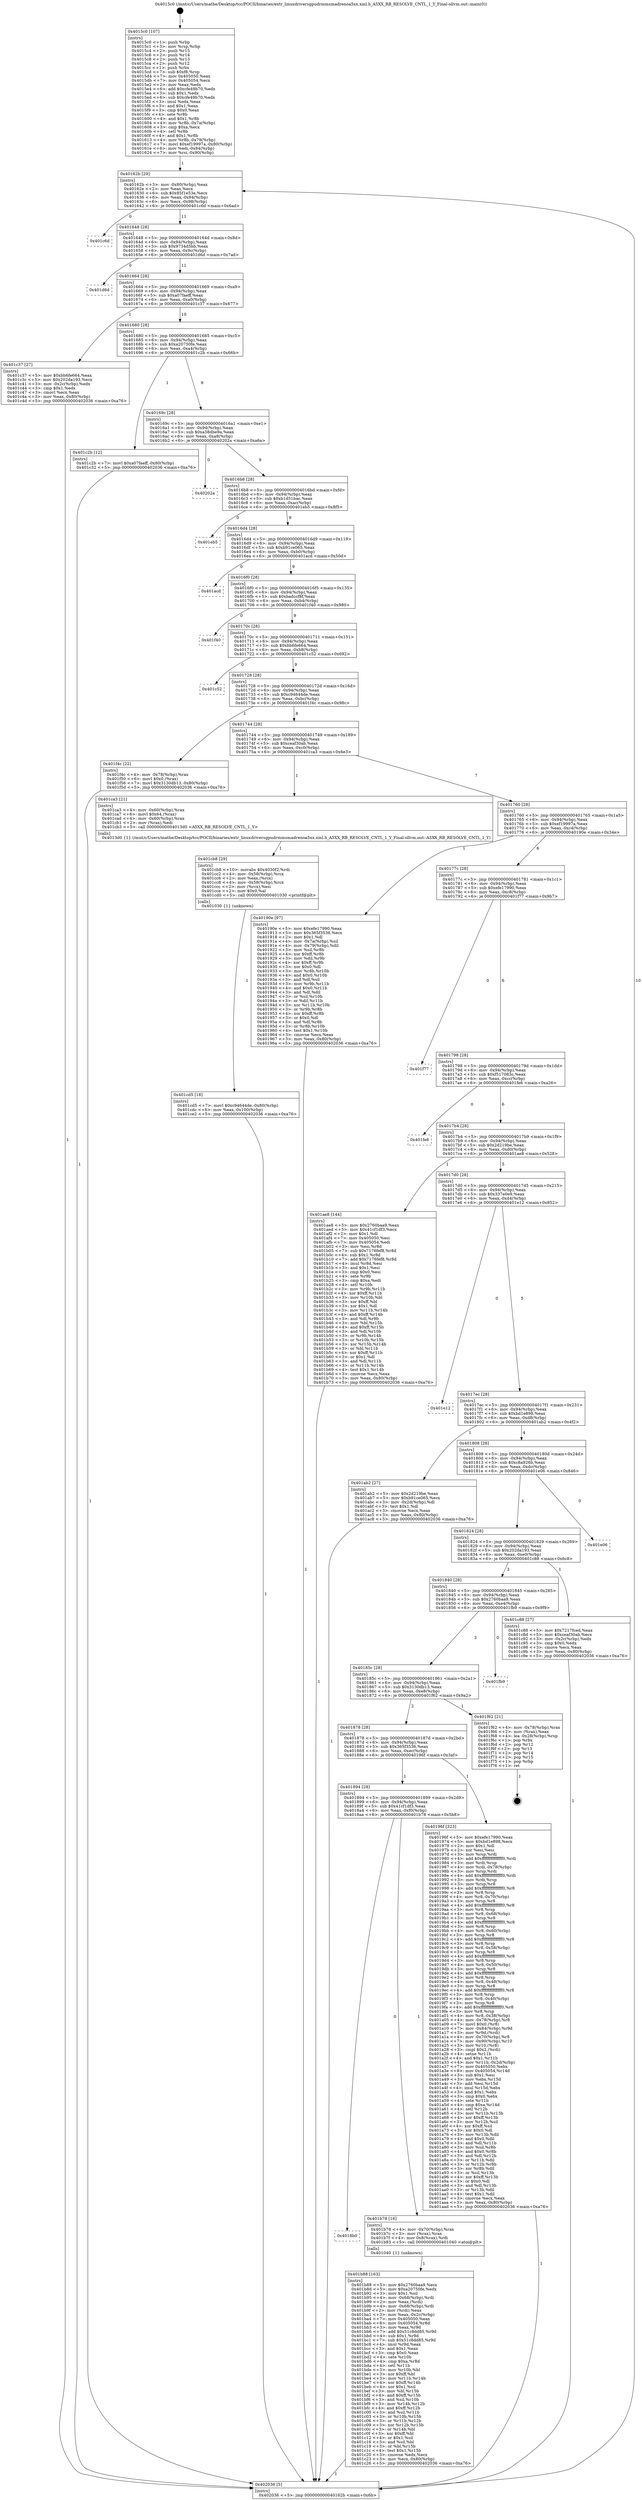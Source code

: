 digraph "0x4015c0" {
  label = "0x4015c0 (/mnt/c/Users/mathe/Desktop/tcc/POCII/binaries/extr_linuxdriversgpudrmmsmadrenoa5xx.xml.h_A5XX_RB_RESOLVE_CNTL_1_Y_Final-ollvm.out::main(0))"
  labelloc = "t"
  node[shape=record]

  Entry [label="",width=0.3,height=0.3,shape=circle,fillcolor=black,style=filled]
  "0x40162b" [label="{
     0x40162b [29]\l
     | [instrs]\l
     &nbsp;&nbsp;0x40162b \<+3\>: mov -0x80(%rbp),%eax\l
     &nbsp;&nbsp;0x40162e \<+2\>: mov %eax,%ecx\l
     &nbsp;&nbsp;0x401630 \<+6\>: sub $0x85f1e53e,%ecx\l
     &nbsp;&nbsp;0x401636 \<+6\>: mov %eax,-0x94(%rbp)\l
     &nbsp;&nbsp;0x40163c \<+6\>: mov %ecx,-0x98(%rbp)\l
     &nbsp;&nbsp;0x401642 \<+6\>: je 0000000000401c6d \<main+0x6ad\>\l
  }"]
  "0x401c6d" [label="{
     0x401c6d\l
  }", style=dashed]
  "0x401648" [label="{
     0x401648 [28]\l
     | [instrs]\l
     &nbsp;&nbsp;0x401648 \<+5\>: jmp 000000000040164d \<main+0x8d\>\l
     &nbsp;&nbsp;0x40164d \<+6\>: mov -0x94(%rbp),%eax\l
     &nbsp;&nbsp;0x401653 \<+5\>: sub $0x9734d5bb,%eax\l
     &nbsp;&nbsp;0x401658 \<+6\>: mov %eax,-0x9c(%rbp)\l
     &nbsp;&nbsp;0x40165e \<+6\>: je 0000000000401d6d \<main+0x7ad\>\l
  }"]
  Exit [label="",width=0.3,height=0.3,shape=circle,fillcolor=black,style=filled,peripheries=2]
  "0x401d6d" [label="{
     0x401d6d\l
  }", style=dashed]
  "0x401664" [label="{
     0x401664 [28]\l
     | [instrs]\l
     &nbsp;&nbsp;0x401664 \<+5\>: jmp 0000000000401669 \<main+0xa9\>\l
     &nbsp;&nbsp;0x401669 \<+6\>: mov -0x94(%rbp),%eax\l
     &nbsp;&nbsp;0x40166f \<+5\>: sub $0xa07faeff,%eax\l
     &nbsp;&nbsp;0x401674 \<+6\>: mov %eax,-0xa0(%rbp)\l
     &nbsp;&nbsp;0x40167a \<+6\>: je 0000000000401c37 \<main+0x677\>\l
  }"]
  "0x401cd5" [label="{
     0x401cd5 [18]\l
     | [instrs]\l
     &nbsp;&nbsp;0x401cd5 \<+7\>: movl $0xc94644de,-0x80(%rbp)\l
     &nbsp;&nbsp;0x401cdc \<+6\>: mov %eax,-0x100(%rbp)\l
     &nbsp;&nbsp;0x401ce2 \<+5\>: jmp 0000000000402036 \<main+0xa76\>\l
  }"]
  "0x401c37" [label="{
     0x401c37 [27]\l
     | [instrs]\l
     &nbsp;&nbsp;0x401c37 \<+5\>: mov $0xbb6fe664,%eax\l
     &nbsp;&nbsp;0x401c3c \<+5\>: mov $0x202da193,%ecx\l
     &nbsp;&nbsp;0x401c41 \<+3\>: mov -0x2c(%rbp),%edx\l
     &nbsp;&nbsp;0x401c44 \<+3\>: cmp $0x1,%edx\l
     &nbsp;&nbsp;0x401c47 \<+3\>: cmovl %ecx,%eax\l
     &nbsp;&nbsp;0x401c4a \<+3\>: mov %eax,-0x80(%rbp)\l
     &nbsp;&nbsp;0x401c4d \<+5\>: jmp 0000000000402036 \<main+0xa76\>\l
  }"]
  "0x401680" [label="{
     0x401680 [28]\l
     | [instrs]\l
     &nbsp;&nbsp;0x401680 \<+5\>: jmp 0000000000401685 \<main+0xc5\>\l
     &nbsp;&nbsp;0x401685 \<+6\>: mov -0x94(%rbp),%eax\l
     &nbsp;&nbsp;0x40168b \<+5\>: sub $0xa20750fe,%eax\l
     &nbsp;&nbsp;0x401690 \<+6\>: mov %eax,-0xa4(%rbp)\l
     &nbsp;&nbsp;0x401696 \<+6\>: je 0000000000401c2b \<main+0x66b\>\l
  }"]
  "0x401cb8" [label="{
     0x401cb8 [29]\l
     | [instrs]\l
     &nbsp;&nbsp;0x401cb8 \<+10\>: movabs $0x4030f2,%rdi\l
     &nbsp;&nbsp;0x401cc2 \<+4\>: mov -0x58(%rbp),%rcx\l
     &nbsp;&nbsp;0x401cc6 \<+2\>: mov %eax,(%rcx)\l
     &nbsp;&nbsp;0x401cc8 \<+4\>: mov -0x58(%rbp),%rcx\l
     &nbsp;&nbsp;0x401ccc \<+2\>: mov (%rcx),%esi\l
     &nbsp;&nbsp;0x401cce \<+2\>: mov $0x0,%al\l
     &nbsp;&nbsp;0x401cd0 \<+5\>: call 0000000000401030 \<printf@plt\>\l
     | [calls]\l
     &nbsp;&nbsp;0x401030 \{1\} (unknown)\l
  }"]
  "0x401c2b" [label="{
     0x401c2b [12]\l
     | [instrs]\l
     &nbsp;&nbsp;0x401c2b \<+7\>: movl $0xa07faeff,-0x80(%rbp)\l
     &nbsp;&nbsp;0x401c32 \<+5\>: jmp 0000000000402036 \<main+0xa76\>\l
  }"]
  "0x40169c" [label="{
     0x40169c [28]\l
     | [instrs]\l
     &nbsp;&nbsp;0x40169c \<+5\>: jmp 00000000004016a1 \<main+0xe1\>\l
     &nbsp;&nbsp;0x4016a1 \<+6\>: mov -0x94(%rbp),%eax\l
     &nbsp;&nbsp;0x4016a7 \<+5\>: sub $0xa38dbe9a,%eax\l
     &nbsp;&nbsp;0x4016ac \<+6\>: mov %eax,-0xa8(%rbp)\l
     &nbsp;&nbsp;0x4016b2 \<+6\>: je 000000000040202a \<main+0xa6a\>\l
  }"]
  "0x401b88" [label="{
     0x401b88 [163]\l
     | [instrs]\l
     &nbsp;&nbsp;0x401b88 \<+5\>: mov $0x2760baa9,%ecx\l
     &nbsp;&nbsp;0x401b8d \<+5\>: mov $0xa20750fe,%edx\l
     &nbsp;&nbsp;0x401b92 \<+3\>: mov $0x1,%sil\l
     &nbsp;&nbsp;0x401b95 \<+4\>: mov -0x68(%rbp),%rdi\l
     &nbsp;&nbsp;0x401b99 \<+2\>: mov %eax,(%rdi)\l
     &nbsp;&nbsp;0x401b9b \<+4\>: mov -0x68(%rbp),%rdi\l
     &nbsp;&nbsp;0x401b9f \<+2\>: mov (%rdi),%eax\l
     &nbsp;&nbsp;0x401ba1 \<+3\>: mov %eax,-0x2c(%rbp)\l
     &nbsp;&nbsp;0x401ba4 \<+7\>: mov 0x405050,%eax\l
     &nbsp;&nbsp;0x401bab \<+8\>: mov 0x405054,%r8d\l
     &nbsp;&nbsp;0x401bb3 \<+3\>: mov %eax,%r9d\l
     &nbsp;&nbsp;0x401bb6 \<+7\>: add $0x51c8dd85,%r9d\l
     &nbsp;&nbsp;0x401bbd \<+4\>: sub $0x1,%r9d\l
     &nbsp;&nbsp;0x401bc1 \<+7\>: sub $0x51c8dd85,%r9d\l
     &nbsp;&nbsp;0x401bc8 \<+4\>: imul %r9d,%eax\l
     &nbsp;&nbsp;0x401bcc \<+3\>: and $0x1,%eax\l
     &nbsp;&nbsp;0x401bcf \<+3\>: cmp $0x0,%eax\l
     &nbsp;&nbsp;0x401bd2 \<+4\>: sete %r10b\l
     &nbsp;&nbsp;0x401bd6 \<+4\>: cmp $0xa,%r8d\l
     &nbsp;&nbsp;0x401bda \<+4\>: setl %r11b\l
     &nbsp;&nbsp;0x401bde \<+3\>: mov %r10b,%bl\l
     &nbsp;&nbsp;0x401be1 \<+3\>: xor $0xff,%bl\l
     &nbsp;&nbsp;0x401be4 \<+3\>: mov %r11b,%r14b\l
     &nbsp;&nbsp;0x401be7 \<+4\>: xor $0xff,%r14b\l
     &nbsp;&nbsp;0x401beb \<+4\>: xor $0x1,%sil\l
     &nbsp;&nbsp;0x401bef \<+3\>: mov %bl,%r15b\l
     &nbsp;&nbsp;0x401bf2 \<+4\>: and $0xff,%r15b\l
     &nbsp;&nbsp;0x401bf6 \<+3\>: and %sil,%r10b\l
     &nbsp;&nbsp;0x401bf9 \<+3\>: mov %r14b,%r12b\l
     &nbsp;&nbsp;0x401bfc \<+4\>: and $0xff,%r12b\l
     &nbsp;&nbsp;0x401c00 \<+3\>: and %sil,%r11b\l
     &nbsp;&nbsp;0x401c03 \<+3\>: or %r10b,%r15b\l
     &nbsp;&nbsp;0x401c06 \<+3\>: or %r11b,%r12b\l
     &nbsp;&nbsp;0x401c09 \<+3\>: xor %r12b,%r15b\l
     &nbsp;&nbsp;0x401c0c \<+3\>: or %r14b,%bl\l
     &nbsp;&nbsp;0x401c0f \<+3\>: xor $0xff,%bl\l
     &nbsp;&nbsp;0x401c12 \<+4\>: or $0x1,%sil\l
     &nbsp;&nbsp;0x401c16 \<+3\>: and %sil,%bl\l
     &nbsp;&nbsp;0x401c19 \<+3\>: or %bl,%r15b\l
     &nbsp;&nbsp;0x401c1c \<+4\>: test $0x1,%r15b\l
     &nbsp;&nbsp;0x401c20 \<+3\>: cmovne %edx,%ecx\l
     &nbsp;&nbsp;0x401c23 \<+3\>: mov %ecx,-0x80(%rbp)\l
     &nbsp;&nbsp;0x401c26 \<+5\>: jmp 0000000000402036 \<main+0xa76\>\l
  }"]
  "0x40202a" [label="{
     0x40202a\l
  }", style=dashed]
  "0x4016b8" [label="{
     0x4016b8 [28]\l
     | [instrs]\l
     &nbsp;&nbsp;0x4016b8 \<+5\>: jmp 00000000004016bd \<main+0xfd\>\l
     &nbsp;&nbsp;0x4016bd \<+6\>: mov -0x94(%rbp),%eax\l
     &nbsp;&nbsp;0x4016c3 \<+5\>: sub $0xb1d51bac,%eax\l
     &nbsp;&nbsp;0x4016c8 \<+6\>: mov %eax,-0xac(%rbp)\l
     &nbsp;&nbsp;0x4016ce \<+6\>: je 0000000000401eb5 \<main+0x8f5\>\l
  }"]
  "0x4018b0" [label="{
     0x4018b0\l
  }", style=dashed]
  "0x401eb5" [label="{
     0x401eb5\l
  }", style=dashed]
  "0x4016d4" [label="{
     0x4016d4 [28]\l
     | [instrs]\l
     &nbsp;&nbsp;0x4016d4 \<+5\>: jmp 00000000004016d9 \<main+0x119\>\l
     &nbsp;&nbsp;0x4016d9 \<+6\>: mov -0x94(%rbp),%eax\l
     &nbsp;&nbsp;0x4016df \<+5\>: sub $0xb91ce065,%eax\l
     &nbsp;&nbsp;0x4016e4 \<+6\>: mov %eax,-0xb0(%rbp)\l
     &nbsp;&nbsp;0x4016ea \<+6\>: je 0000000000401acd \<main+0x50d\>\l
  }"]
  "0x401b78" [label="{
     0x401b78 [16]\l
     | [instrs]\l
     &nbsp;&nbsp;0x401b78 \<+4\>: mov -0x70(%rbp),%rax\l
     &nbsp;&nbsp;0x401b7c \<+3\>: mov (%rax),%rax\l
     &nbsp;&nbsp;0x401b7f \<+4\>: mov 0x8(%rax),%rdi\l
     &nbsp;&nbsp;0x401b83 \<+5\>: call 0000000000401040 \<atoi@plt\>\l
     | [calls]\l
     &nbsp;&nbsp;0x401040 \{1\} (unknown)\l
  }"]
  "0x401acd" [label="{
     0x401acd\l
  }", style=dashed]
  "0x4016f0" [label="{
     0x4016f0 [28]\l
     | [instrs]\l
     &nbsp;&nbsp;0x4016f0 \<+5\>: jmp 00000000004016f5 \<main+0x135\>\l
     &nbsp;&nbsp;0x4016f5 \<+6\>: mov -0x94(%rbp),%eax\l
     &nbsp;&nbsp;0x4016fb \<+5\>: sub $0xbadccf8f,%eax\l
     &nbsp;&nbsp;0x401700 \<+6\>: mov %eax,-0xb4(%rbp)\l
     &nbsp;&nbsp;0x401706 \<+6\>: je 0000000000401f40 \<main+0x980\>\l
  }"]
  "0x401894" [label="{
     0x401894 [28]\l
     | [instrs]\l
     &nbsp;&nbsp;0x401894 \<+5\>: jmp 0000000000401899 \<main+0x2d9\>\l
     &nbsp;&nbsp;0x401899 \<+6\>: mov -0x94(%rbp),%eax\l
     &nbsp;&nbsp;0x40189f \<+5\>: sub $0x41cf1df3,%eax\l
     &nbsp;&nbsp;0x4018a4 \<+6\>: mov %eax,-0xf0(%rbp)\l
     &nbsp;&nbsp;0x4018aa \<+6\>: je 0000000000401b78 \<main+0x5b8\>\l
  }"]
  "0x401f40" [label="{
     0x401f40\l
  }", style=dashed]
  "0x40170c" [label="{
     0x40170c [28]\l
     | [instrs]\l
     &nbsp;&nbsp;0x40170c \<+5\>: jmp 0000000000401711 \<main+0x151\>\l
     &nbsp;&nbsp;0x401711 \<+6\>: mov -0x94(%rbp),%eax\l
     &nbsp;&nbsp;0x401717 \<+5\>: sub $0xbb6fe664,%eax\l
     &nbsp;&nbsp;0x40171c \<+6\>: mov %eax,-0xb8(%rbp)\l
     &nbsp;&nbsp;0x401722 \<+6\>: je 0000000000401c52 \<main+0x692\>\l
  }"]
  "0x40196f" [label="{
     0x40196f [323]\l
     | [instrs]\l
     &nbsp;&nbsp;0x40196f \<+5\>: mov $0xefe17990,%eax\l
     &nbsp;&nbsp;0x401974 \<+5\>: mov $0xbd1e898,%ecx\l
     &nbsp;&nbsp;0x401979 \<+2\>: mov $0x1,%dl\l
     &nbsp;&nbsp;0x40197b \<+2\>: xor %esi,%esi\l
     &nbsp;&nbsp;0x40197d \<+3\>: mov %rsp,%rdi\l
     &nbsp;&nbsp;0x401980 \<+4\>: add $0xfffffffffffffff0,%rdi\l
     &nbsp;&nbsp;0x401984 \<+3\>: mov %rdi,%rsp\l
     &nbsp;&nbsp;0x401987 \<+4\>: mov %rdi,-0x78(%rbp)\l
     &nbsp;&nbsp;0x40198b \<+3\>: mov %rsp,%rdi\l
     &nbsp;&nbsp;0x40198e \<+4\>: add $0xfffffffffffffff0,%rdi\l
     &nbsp;&nbsp;0x401992 \<+3\>: mov %rdi,%rsp\l
     &nbsp;&nbsp;0x401995 \<+3\>: mov %rsp,%r8\l
     &nbsp;&nbsp;0x401998 \<+4\>: add $0xfffffffffffffff0,%r8\l
     &nbsp;&nbsp;0x40199c \<+3\>: mov %r8,%rsp\l
     &nbsp;&nbsp;0x40199f \<+4\>: mov %r8,-0x70(%rbp)\l
     &nbsp;&nbsp;0x4019a3 \<+3\>: mov %rsp,%r8\l
     &nbsp;&nbsp;0x4019a6 \<+4\>: add $0xfffffffffffffff0,%r8\l
     &nbsp;&nbsp;0x4019aa \<+3\>: mov %r8,%rsp\l
     &nbsp;&nbsp;0x4019ad \<+4\>: mov %r8,-0x68(%rbp)\l
     &nbsp;&nbsp;0x4019b1 \<+3\>: mov %rsp,%r8\l
     &nbsp;&nbsp;0x4019b4 \<+4\>: add $0xfffffffffffffff0,%r8\l
     &nbsp;&nbsp;0x4019b8 \<+3\>: mov %r8,%rsp\l
     &nbsp;&nbsp;0x4019bb \<+4\>: mov %r8,-0x60(%rbp)\l
     &nbsp;&nbsp;0x4019bf \<+3\>: mov %rsp,%r8\l
     &nbsp;&nbsp;0x4019c2 \<+4\>: add $0xfffffffffffffff0,%r8\l
     &nbsp;&nbsp;0x4019c6 \<+3\>: mov %r8,%rsp\l
     &nbsp;&nbsp;0x4019c9 \<+4\>: mov %r8,-0x58(%rbp)\l
     &nbsp;&nbsp;0x4019cd \<+3\>: mov %rsp,%r8\l
     &nbsp;&nbsp;0x4019d0 \<+4\>: add $0xfffffffffffffff0,%r8\l
     &nbsp;&nbsp;0x4019d4 \<+3\>: mov %r8,%rsp\l
     &nbsp;&nbsp;0x4019d7 \<+4\>: mov %r8,-0x50(%rbp)\l
     &nbsp;&nbsp;0x4019db \<+3\>: mov %rsp,%r8\l
     &nbsp;&nbsp;0x4019de \<+4\>: add $0xfffffffffffffff0,%r8\l
     &nbsp;&nbsp;0x4019e2 \<+3\>: mov %r8,%rsp\l
     &nbsp;&nbsp;0x4019e5 \<+4\>: mov %r8,-0x48(%rbp)\l
     &nbsp;&nbsp;0x4019e9 \<+3\>: mov %rsp,%r8\l
     &nbsp;&nbsp;0x4019ec \<+4\>: add $0xfffffffffffffff0,%r8\l
     &nbsp;&nbsp;0x4019f0 \<+3\>: mov %r8,%rsp\l
     &nbsp;&nbsp;0x4019f3 \<+4\>: mov %r8,-0x40(%rbp)\l
     &nbsp;&nbsp;0x4019f7 \<+3\>: mov %rsp,%r8\l
     &nbsp;&nbsp;0x4019fa \<+4\>: add $0xfffffffffffffff0,%r8\l
     &nbsp;&nbsp;0x4019fe \<+3\>: mov %r8,%rsp\l
     &nbsp;&nbsp;0x401a01 \<+4\>: mov %r8,-0x38(%rbp)\l
     &nbsp;&nbsp;0x401a05 \<+4\>: mov -0x78(%rbp),%r8\l
     &nbsp;&nbsp;0x401a09 \<+7\>: movl $0x0,(%r8)\l
     &nbsp;&nbsp;0x401a10 \<+7\>: mov -0x84(%rbp),%r9d\l
     &nbsp;&nbsp;0x401a17 \<+3\>: mov %r9d,(%rdi)\l
     &nbsp;&nbsp;0x401a1a \<+4\>: mov -0x70(%rbp),%r8\l
     &nbsp;&nbsp;0x401a1e \<+7\>: mov -0x90(%rbp),%r10\l
     &nbsp;&nbsp;0x401a25 \<+3\>: mov %r10,(%r8)\l
     &nbsp;&nbsp;0x401a28 \<+3\>: cmpl $0x2,(%rdi)\l
     &nbsp;&nbsp;0x401a2b \<+4\>: setne %r11b\l
     &nbsp;&nbsp;0x401a2f \<+4\>: and $0x1,%r11b\l
     &nbsp;&nbsp;0x401a33 \<+4\>: mov %r11b,-0x2d(%rbp)\l
     &nbsp;&nbsp;0x401a37 \<+7\>: mov 0x405050,%ebx\l
     &nbsp;&nbsp;0x401a3e \<+8\>: mov 0x405054,%r14d\l
     &nbsp;&nbsp;0x401a46 \<+3\>: sub $0x1,%esi\l
     &nbsp;&nbsp;0x401a49 \<+3\>: mov %ebx,%r15d\l
     &nbsp;&nbsp;0x401a4c \<+3\>: add %esi,%r15d\l
     &nbsp;&nbsp;0x401a4f \<+4\>: imul %r15d,%ebx\l
     &nbsp;&nbsp;0x401a53 \<+3\>: and $0x1,%ebx\l
     &nbsp;&nbsp;0x401a56 \<+3\>: cmp $0x0,%ebx\l
     &nbsp;&nbsp;0x401a59 \<+4\>: sete %r11b\l
     &nbsp;&nbsp;0x401a5d \<+4\>: cmp $0xa,%r14d\l
     &nbsp;&nbsp;0x401a61 \<+4\>: setl %r12b\l
     &nbsp;&nbsp;0x401a65 \<+3\>: mov %r11b,%r13b\l
     &nbsp;&nbsp;0x401a68 \<+4\>: xor $0xff,%r13b\l
     &nbsp;&nbsp;0x401a6c \<+3\>: mov %r12b,%sil\l
     &nbsp;&nbsp;0x401a6f \<+4\>: xor $0xff,%sil\l
     &nbsp;&nbsp;0x401a73 \<+3\>: xor $0x0,%dl\l
     &nbsp;&nbsp;0x401a76 \<+3\>: mov %r13b,%dil\l
     &nbsp;&nbsp;0x401a79 \<+4\>: and $0x0,%dil\l
     &nbsp;&nbsp;0x401a7d \<+3\>: and %dl,%r11b\l
     &nbsp;&nbsp;0x401a80 \<+3\>: mov %sil,%r8b\l
     &nbsp;&nbsp;0x401a83 \<+4\>: and $0x0,%r8b\l
     &nbsp;&nbsp;0x401a87 \<+3\>: and %dl,%r12b\l
     &nbsp;&nbsp;0x401a8a \<+3\>: or %r11b,%dil\l
     &nbsp;&nbsp;0x401a8d \<+3\>: or %r12b,%r8b\l
     &nbsp;&nbsp;0x401a90 \<+3\>: xor %r8b,%dil\l
     &nbsp;&nbsp;0x401a93 \<+3\>: or %sil,%r13b\l
     &nbsp;&nbsp;0x401a96 \<+4\>: xor $0xff,%r13b\l
     &nbsp;&nbsp;0x401a9a \<+3\>: or $0x0,%dl\l
     &nbsp;&nbsp;0x401a9d \<+3\>: and %dl,%r13b\l
     &nbsp;&nbsp;0x401aa0 \<+3\>: or %r13b,%dil\l
     &nbsp;&nbsp;0x401aa3 \<+4\>: test $0x1,%dil\l
     &nbsp;&nbsp;0x401aa7 \<+3\>: cmovne %ecx,%eax\l
     &nbsp;&nbsp;0x401aaa \<+3\>: mov %eax,-0x80(%rbp)\l
     &nbsp;&nbsp;0x401aad \<+5\>: jmp 0000000000402036 \<main+0xa76\>\l
  }"]
  "0x401c52" [label="{
     0x401c52\l
  }", style=dashed]
  "0x401728" [label="{
     0x401728 [28]\l
     | [instrs]\l
     &nbsp;&nbsp;0x401728 \<+5\>: jmp 000000000040172d \<main+0x16d\>\l
     &nbsp;&nbsp;0x40172d \<+6\>: mov -0x94(%rbp),%eax\l
     &nbsp;&nbsp;0x401733 \<+5\>: sub $0xc94644de,%eax\l
     &nbsp;&nbsp;0x401738 \<+6\>: mov %eax,-0xbc(%rbp)\l
     &nbsp;&nbsp;0x40173e \<+6\>: je 0000000000401f4c \<main+0x98c\>\l
  }"]
  "0x401878" [label="{
     0x401878 [28]\l
     | [instrs]\l
     &nbsp;&nbsp;0x401878 \<+5\>: jmp 000000000040187d \<main+0x2bd\>\l
     &nbsp;&nbsp;0x40187d \<+6\>: mov -0x94(%rbp),%eax\l
     &nbsp;&nbsp;0x401883 \<+5\>: sub $0x365f3536,%eax\l
     &nbsp;&nbsp;0x401888 \<+6\>: mov %eax,-0xec(%rbp)\l
     &nbsp;&nbsp;0x40188e \<+6\>: je 000000000040196f \<main+0x3af\>\l
  }"]
  "0x401f4c" [label="{
     0x401f4c [22]\l
     | [instrs]\l
     &nbsp;&nbsp;0x401f4c \<+4\>: mov -0x78(%rbp),%rax\l
     &nbsp;&nbsp;0x401f50 \<+6\>: movl $0x0,(%rax)\l
     &nbsp;&nbsp;0x401f56 \<+7\>: movl $0x3130db13,-0x80(%rbp)\l
     &nbsp;&nbsp;0x401f5d \<+5\>: jmp 0000000000402036 \<main+0xa76\>\l
  }"]
  "0x401744" [label="{
     0x401744 [28]\l
     | [instrs]\l
     &nbsp;&nbsp;0x401744 \<+5\>: jmp 0000000000401749 \<main+0x189\>\l
     &nbsp;&nbsp;0x401749 \<+6\>: mov -0x94(%rbp),%eax\l
     &nbsp;&nbsp;0x40174f \<+5\>: sub $0xceaf30ab,%eax\l
     &nbsp;&nbsp;0x401754 \<+6\>: mov %eax,-0xc0(%rbp)\l
     &nbsp;&nbsp;0x40175a \<+6\>: je 0000000000401ca3 \<main+0x6e3\>\l
  }"]
  "0x401f62" [label="{
     0x401f62 [21]\l
     | [instrs]\l
     &nbsp;&nbsp;0x401f62 \<+4\>: mov -0x78(%rbp),%rax\l
     &nbsp;&nbsp;0x401f66 \<+2\>: mov (%rax),%eax\l
     &nbsp;&nbsp;0x401f68 \<+4\>: lea -0x28(%rbp),%rsp\l
     &nbsp;&nbsp;0x401f6c \<+1\>: pop %rbx\l
     &nbsp;&nbsp;0x401f6d \<+2\>: pop %r12\l
     &nbsp;&nbsp;0x401f6f \<+2\>: pop %r13\l
     &nbsp;&nbsp;0x401f71 \<+2\>: pop %r14\l
     &nbsp;&nbsp;0x401f73 \<+2\>: pop %r15\l
     &nbsp;&nbsp;0x401f75 \<+1\>: pop %rbp\l
     &nbsp;&nbsp;0x401f76 \<+1\>: ret\l
  }"]
  "0x401ca3" [label="{
     0x401ca3 [21]\l
     | [instrs]\l
     &nbsp;&nbsp;0x401ca3 \<+4\>: mov -0x60(%rbp),%rax\l
     &nbsp;&nbsp;0x401ca7 \<+6\>: movl $0x64,(%rax)\l
     &nbsp;&nbsp;0x401cad \<+4\>: mov -0x60(%rbp),%rax\l
     &nbsp;&nbsp;0x401cb1 \<+2\>: mov (%rax),%edi\l
     &nbsp;&nbsp;0x401cb3 \<+5\>: call 00000000004013d0 \<A5XX_RB_RESOLVE_CNTL_1_Y\>\l
     | [calls]\l
     &nbsp;&nbsp;0x4013d0 \{1\} (/mnt/c/Users/mathe/Desktop/tcc/POCII/binaries/extr_linuxdriversgpudrmmsmadrenoa5xx.xml.h_A5XX_RB_RESOLVE_CNTL_1_Y_Final-ollvm.out::A5XX_RB_RESOLVE_CNTL_1_Y)\l
  }"]
  "0x401760" [label="{
     0x401760 [28]\l
     | [instrs]\l
     &nbsp;&nbsp;0x401760 \<+5\>: jmp 0000000000401765 \<main+0x1a5\>\l
     &nbsp;&nbsp;0x401765 \<+6\>: mov -0x94(%rbp),%eax\l
     &nbsp;&nbsp;0x40176b \<+5\>: sub $0xef19997a,%eax\l
     &nbsp;&nbsp;0x401770 \<+6\>: mov %eax,-0xc4(%rbp)\l
     &nbsp;&nbsp;0x401776 \<+6\>: je 000000000040190e \<main+0x34e\>\l
  }"]
  "0x40185c" [label="{
     0x40185c [28]\l
     | [instrs]\l
     &nbsp;&nbsp;0x40185c \<+5\>: jmp 0000000000401861 \<main+0x2a1\>\l
     &nbsp;&nbsp;0x401861 \<+6\>: mov -0x94(%rbp),%eax\l
     &nbsp;&nbsp;0x401867 \<+5\>: sub $0x3130db13,%eax\l
     &nbsp;&nbsp;0x40186c \<+6\>: mov %eax,-0xe8(%rbp)\l
     &nbsp;&nbsp;0x401872 \<+6\>: je 0000000000401f62 \<main+0x9a2\>\l
  }"]
  "0x40190e" [label="{
     0x40190e [97]\l
     | [instrs]\l
     &nbsp;&nbsp;0x40190e \<+5\>: mov $0xefe17990,%eax\l
     &nbsp;&nbsp;0x401913 \<+5\>: mov $0x365f3536,%ecx\l
     &nbsp;&nbsp;0x401918 \<+2\>: mov $0x1,%dl\l
     &nbsp;&nbsp;0x40191a \<+4\>: mov -0x7a(%rbp),%sil\l
     &nbsp;&nbsp;0x40191e \<+4\>: mov -0x79(%rbp),%dil\l
     &nbsp;&nbsp;0x401922 \<+3\>: mov %sil,%r8b\l
     &nbsp;&nbsp;0x401925 \<+4\>: xor $0xff,%r8b\l
     &nbsp;&nbsp;0x401929 \<+3\>: mov %dil,%r9b\l
     &nbsp;&nbsp;0x40192c \<+4\>: xor $0xff,%r9b\l
     &nbsp;&nbsp;0x401930 \<+3\>: xor $0x0,%dl\l
     &nbsp;&nbsp;0x401933 \<+3\>: mov %r8b,%r10b\l
     &nbsp;&nbsp;0x401936 \<+4\>: and $0x0,%r10b\l
     &nbsp;&nbsp;0x40193a \<+3\>: and %dl,%sil\l
     &nbsp;&nbsp;0x40193d \<+3\>: mov %r9b,%r11b\l
     &nbsp;&nbsp;0x401940 \<+4\>: and $0x0,%r11b\l
     &nbsp;&nbsp;0x401944 \<+3\>: and %dl,%dil\l
     &nbsp;&nbsp;0x401947 \<+3\>: or %sil,%r10b\l
     &nbsp;&nbsp;0x40194a \<+3\>: or %dil,%r11b\l
     &nbsp;&nbsp;0x40194d \<+3\>: xor %r11b,%r10b\l
     &nbsp;&nbsp;0x401950 \<+3\>: or %r9b,%r8b\l
     &nbsp;&nbsp;0x401953 \<+4\>: xor $0xff,%r8b\l
     &nbsp;&nbsp;0x401957 \<+3\>: or $0x0,%dl\l
     &nbsp;&nbsp;0x40195a \<+3\>: and %dl,%r8b\l
     &nbsp;&nbsp;0x40195d \<+3\>: or %r8b,%r10b\l
     &nbsp;&nbsp;0x401960 \<+4\>: test $0x1,%r10b\l
     &nbsp;&nbsp;0x401964 \<+3\>: cmovne %ecx,%eax\l
     &nbsp;&nbsp;0x401967 \<+3\>: mov %eax,-0x80(%rbp)\l
     &nbsp;&nbsp;0x40196a \<+5\>: jmp 0000000000402036 \<main+0xa76\>\l
  }"]
  "0x40177c" [label="{
     0x40177c [28]\l
     | [instrs]\l
     &nbsp;&nbsp;0x40177c \<+5\>: jmp 0000000000401781 \<main+0x1c1\>\l
     &nbsp;&nbsp;0x401781 \<+6\>: mov -0x94(%rbp),%eax\l
     &nbsp;&nbsp;0x401787 \<+5\>: sub $0xefe17990,%eax\l
     &nbsp;&nbsp;0x40178c \<+6\>: mov %eax,-0xc8(%rbp)\l
     &nbsp;&nbsp;0x401792 \<+6\>: je 0000000000401f77 \<main+0x9b7\>\l
  }"]
  "0x402036" [label="{
     0x402036 [5]\l
     | [instrs]\l
     &nbsp;&nbsp;0x402036 \<+5\>: jmp 000000000040162b \<main+0x6b\>\l
  }"]
  "0x4015c0" [label="{
     0x4015c0 [107]\l
     | [instrs]\l
     &nbsp;&nbsp;0x4015c0 \<+1\>: push %rbp\l
     &nbsp;&nbsp;0x4015c1 \<+3\>: mov %rsp,%rbp\l
     &nbsp;&nbsp;0x4015c4 \<+2\>: push %r15\l
     &nbsp;&nbsp;0x4015c6 \<+2\>: push %r14\l
     &nbsp;&nbsp;0x4015c8 \<+2\>: push %r13\l
     &nbsp;&nbsp;0x4015ca \<+2\>: push %r12\l
     &nbsp;&nbsp;0x4015cc \<+1\>: push %rbx\l
     &nbsp;&nbsp;0x4015cd \<+7\>: sub $0xf8,%rsp\l
     &nbsp;&nbsp;0x4015d4 \<+7\>: mov 0x405050,%eax\l
     &nbsp;&nbsp;0x4015db \<+7\>: mov 0x405054,%ecx\l
     &nbsp;&nbsp;0x4015e2 \<+2\>: mov %eax,%edx\l
     &nbsp;&nbsp;0x4015e4 \<+6\>: add $0xcfe49b70,%edx\l
     &nbsp;&nbsp;0x4015ea \<+3\>: sub $0x1,%edx\l
     &nbsp;&nbsp;0x4015ed \<+6\>: sub $0xcfe49b70,%edx\l
     &nbsp;&nbsp;0x4015f3 \<+3\>: imul %edx,%eax\l
     &nbsp;&nbsp;0x4015f6 \<+3\>: and $0x1,%eax\l
     &nbsp;&nbsp;0x4015f9 \<+3\>: cmp $0x0,%eax\l
     &nbsp;&nbsp;0x4015fc \<+4\>: sete %r8b\l
     &nbsp;&nbsp;0x401600 \<+4\>: and $0x1,%r8b\l
     &nbsp;&nbsp;0x401604 \<+4\>: mov %r8b,-0x7a(%rbp)\l
     &nbsp;&nbsp;0x401608 \<+3\>: cmp $0xa,%ecx\l
     &nbsp;&nbsp;0x40160b \<+4\>: setl %r8b\l
     &nbsp;&nbsp;0x40160f \<+4\>: and $0x1,%r8b\l
     &nbsp;&nbsp;0x401613 \<+4\>: mov %r8b,-0x79(%rbp)\l
     &nbsp;&nbsp;0x401617 \<+7\>: movl $0xef19997a,-0x80(%rbp)\l
     &nbsp;&nbsp;0x40161e \<+6\>: mov %edi,-0x84(%rbp)\l
     &nbsp;&nbsp;0x401624 \<+7\>: mov %rsi,-0x90(%rbp)\l
  }"]
  "0x401fb9" [label="{
     0x401fb9\l
  }", style=dashed]
  "0x401f77" [label="{
     0x401f77\l
  }", style=dashed]
  "0x401798" [label="{
     0x401798 [28]\l
     | [instrs]\l
     &nbsp;&nbsp;0x401798 \<+5\>: jmp 000000000040179d \<main+0x1dd\>\l
     &nbsp;&nbsp;0x40179d \<+6\>: mov -0x94(%rbp),%eax\l
     &nbsp;&nbsp;0x4017a3 \<+5\>: sub $0xf517083c,%eax\l
     &nbsp;&nbsp;0x4017a8 \<+6\>: mov %eax,-0xcc(%rbp)\l
     &nbsp;&nbsp;0x4017ae \<+6\>: je 0000000000401fe6 \<main+0xa26\>\l
  }"]
  "0x401840" [label="{
     0x401840 [28]\l
     | [instrs]\l
     &nbsp;&nbsp;0x401840 \<+5\>: jmp 0000000000401845 \<main+0x285\>\l
     &nbsp;&nbsp;0x401845 \<+6\>: mov -0x94(%rbp),%eax\l
     &nbsp;&nbsp;0x40184b \<+5\>: sub $0x2760baa9,%eax\l
     &nbsp;&nbsp;0x401850 \<+6\>: mov %eax,-0xe4(%rbp)\l
     &nbsp;&nbsp;0x401856 \<+6\>: je 0000000000401fb9 \<main+0x9f9\>\l
  }"]
  "0x401fe6" [label="{
     0x401fe6\l
  }", style=dashed]
  "0x4017b4" [label="{
     0x4017b4 [28]\l
     | [instrs]\l
     &nbsp;&nbsp;0x4017b4 \<+5\>: jmp 00000000004017b9 \<main+0x1f9\>\l
     &nbsp;&nbsp;0x4017b9 \<+6\>: mov -0x94(%rbp),%eax\l
     &nbsp;&nbsp;0x4017bf \<+5\>: sub $0x2d219be,%eax\l
     &nbsp;&nbsp;0x4017c4 \<+6\>: mov %eax,-0xd0(%rbp)\l
     &nbsp;&nbsp;0x4017ca \<+6\>: je 0000000000401ae8 \<main+0x528\>\l
  }"]
  "0x401c88" [label="{
     0x401c88 [27]\l
     | [instrs]\l
     &nbsp;&nbsp;0x401c88 \<+5\>: mov $0x7217fced,%eax\l
     &nbsp;&nbsp;0x401c8d \<+5\>: mov $0xceaf30ab,%ecx\l
     &nbsp;&nbsp;0x401c92 \<+3\>: mov -0x2c(%rbp),%edx\l
     &nbsp;&nbsp;0x401c95 \<+3\>: cmp $0x0,%edx\l
     &nbsp;&nbsp;0x401c98 \<+3\>: cmove %ecx,%eax\l
     &nbsp;&nbsp;0x401c9b \<+3\>: mov %eax,-0x80(%rbp)\l
     &nbsp;&nbsp;0x401c9e \<+5\>: jmp 0000000000402036 \<main+0xa76\>\l
  }"]
  "0x401ae8" [label="{
     0x401ae8 [144]\l
     | [instrs]\l
     &nbsp;&nbsp;0x401ae8 \<+5\>: mov $0x2760baa9,%eax\l
     &nbsp;&nbsp;0x401aed \<+5\>: mov $0x41cf1df3,%ecx\l
     &nbsp;&nbsp;0x401af2 \<+2\>: mov $0x1,%dl\l
     &nbsp;&nbsp;0x401af4 \<+7\>: mov 0x405050,%esi\l
     &nbsp;&nbsp;0x401afb \<+7\>: mov 0x405054,%edi\l
     &nbsp;&nbsp;0x401b02 \<+3\>: mov %esi,%r8d\l
     &nbsp;&nbsp;0x401b05 \<+7\>: sub $0x7176fef8,%r8d\l
     &nbsp;&nbsp;0x401b0c \<+4\>: sub $0x1,%r8d\l
     &nbsp;&nbsp;0x401b10 \<+7\>: add $0x7176fef8,%r8d\l
     &nbsp;&nbsp;0x401b17 \<+4\>: imul %r8d,%esi\l
     &nbsp;&nbsp;0x401b1b \<+3\>: and $0x1,%esi\l
     &nbsp;&nbsp;0x401b1e \<+3\>: cmp $0x0,%esi\l
     &nbsp;&nbsp;0x401b21 \<+4\>: sete %r9b\l
     &nbsp;&nbsp;0x401b25 \<+3\>: cmp $0xa,%edi\l
     &nbsp;&nbsp;0x401b28 \<+4\>: setl %r10b\l
     &nbsp;&nbsp;0x401b2c \<+3\>: mov %r9b,%r11b\l
     &nbsp;&nbsp;0x401b2f \<+4\>: xor $0xff,%r11b\l
     &nbsp;&nbsp;0x401b33 \<+3\>: mov %r10b,%bl\l
     &nbsp;&nbsp;0x401b36 \<+3\>: xor $0xff,%bl\l
     &nbsp;&nbsp;0x401b39 \<+3\>: xor $0x1,%dl\l
     &nbsp;&nbsp;0x401b3c \<+3\>: mov %r11b,%r14b\l
     &nbsp;&nbsp;0x401b3f \<+4\>: and $0xff,%r14b\l
     &nbsp;&nbsp;0x401b43 \<+3\>: and %dl,%r9b\l
     &nbsp;&nbsp;0x401b46 \<+3\>: mov %bl,%r15b\l
     &nbsp;&nbsp;0x401b49 \<+4\>: and $0xff,%r15b\l
     &nbsp;&nbsp;0x401b4d \<+3\>: and %dl,%r10b\l
     &nbsp;&nbsp;0x401b50 \<+3\>: or %r9b,%r14b\l
     &nbsp;&nbsp;0x401b53 \<+3\>: or %r10b,%r15b\l
     &nbsp;&nbsp;0x401b56 \<+3\>: xor %r15b,%r14b\l
     &nbsp;&nbsp;0x401b59 \<+3\>: or %bl,%r11b\l
     &nbsp;&nbsp;0x401b5c \<+4\>: xor $0xff,%r11b\l
     &nbsp;&nbsp;0x401b60 \<+3\>: or $0x1,%dl\l
     &nbsp;&nbsp;0x401b63 \<+3\>: and %dl,%r11b\l
     &nbsp;&nbsp;0x401b66 \<+3\>: or %r11b,%r14b\l
     &nbsp;&nbsp;0x401b69 \<+4\>: test $0x1,%r14b\l
     &nbsp;&nbsp;0x401b6d \<+3\>: cmovne %ecx,%eax\l
     &nbsp;&nbsp;0x401b70 \<+3\>: mov %eax,-0x80(%rbp)\l
     &nbsp;&nbsp;0x401b73 \<+5\>: jmp 0000000000402036 \<main+0xa76\>\l
  }"]
  "0x4017d0" [label="{
     0x4017d0 [28]\l
     | [instrs]\l
     &nbsp;&nbsp;0x4017d0 \<+5\>: jmp 00000000004017d5 \<main+0x215\>\l
     &nbsp;&nbsp;0x4017d5 \<+6\>: mov -0x94(%rbp),%eax\l
     &nbsp;&nbsp;0x4017db \<+5\>: sub $0x337e0e9,%eax\l
     &nbsp;&nbsp;0x4017e0 \<+6\>: mov %eax,-0xd4(%rbp)\l
     &nbsp;&nbsp;0x4017e6 \<+6\>: je 0000000000401e12 \<main+0x852\>\l
  }"]
  "0x401824" [label="{
     0x401824 [28]\l
     | [instrs]\l
     &nbsp;&nbsp;0x401824 \<+5\>: jmp 0000000000401829 \<main+0x269\>\l
     &nbsp;&nbsp;0x401829 \<+6\>: mov -0x94(%rbp),%eax\l
     &nbsp;&nbsp;0x40182f \<+5\>: sub $0x202da193,%eax\l
     &nbsp;&nbsp;0x401834 \<+6\>: mov %eax,-0xe0(%rbp)\l
     &nbsp;&nbsp;0x40183a \<+6\>: je 0000000000401c88 \<main+0x6c8\>\l
  }"]
  "0x401e12" [label="{
     0x401e12\l
  }", style=dashed]
  "0x4017ec" [label="{
     0x4017ec [28]\l
     | [instrs]\l
     &nbsp;&nbsp;0x4017ec \<+5\>: jmp 00000000004017f1 \<main+0x231\>\l
     &nbsp;&nbsp;0x4017f1 \<+6\>: mov -0x94(%rbp),%eax\l
     &nbsp;&nbsp;0x4017f7 \<+5\>: sub $0xbd1e898,%eax\l
     &nbsp;&nbsp;0x4017fc \<+6\>: mov %eax,-0xd8(%rbp)\l
     &nbsp;&nbsp;0x401802 \<+6\>: je 0000000000401ab2 \<main+0x4f2\>\l
  }"]
  "0x401e06" [label="{
     0x401e06\l
  }", style=dashed]
  "0x401ab2" [label="{
     0x401ab2 [27]\l
     | [instrs]\l
     &nbsp;&nbsp;0x401ab2 \<+5\>: mov $0x2d219be,%eax\l
     &nbsp;&nbsp;0x401ab7 \<+5\>: mov $0xb91ce065,%ecx\l
     &nbsp;&nbsp;0x401abc \<+3\>: mov -0x2d(%rbp),%dl\l
     &nbsp;&nbsp;0x401abf \<+3\>: test $0x1,%dl\l
     &nbsp;&nbsp;0x401ac2 \<+3\>: cmovne %ecx,%eax\l
     &nbsp;&nbsp;0x401ac5 \<+3\>: mov %eax,-0x80(%rbp)\l
     &nbsp;&nbsp;0x401ac8 \<+5\>: jmp 0000000000402036 \<main+0xa76\>\l
  }"]
  "0x401808" [label="{
     0x401808 [28]\l
     | [instrs]\l
     &nbsp;&nbsp;0x401808 \<+5\>: jmp 000000000040180d \<main+0x24d\>\l
     &nbsp;&nbsp;0x40180d \<+6\>: mov -0x94(%rbp),%eax\l
     &nbsp;&nbsp;0x401813 \<+5\>: sub $0xc8a926b,%eax\l
     &nbsp;&nbsp;0x401818 \<+6\>: mov %eax,-0xdc(%rbp)\l
     &nbsp;&nbsp;0x40181e \<+6\>: je 0000000000401e06 \<main+0x846\>\l
  }"]
  Entry -> "0x4015c0" [label=" 1"]
  "0x40162b" -> "0x401c6d" [label=" 0"]
  "0x40162b" -> "0x401648" [label=" 11"]
  "0x401f62" -> Exit [label=" 1"]
  "0x401648" -> "0x401d6d" [label=" 0"]
  "0x401648" -> "0x401664" [label=" 11"]
  "0x401f4c" -> "0x402036" [label=" 1"]
  "0x401664" -> "0x401c37" [label=" 1"]
  "0x401664" -> "0x401680" [label=" 10"]
  "0x401cd5" -> "0x402036" [label=" 1"]
  "0x401680" -> "0x401c2b" [label=" 1"]
  "0x401680" -> "0x40169c" [label=" 9"]
  "0x401cb8" -> "0x401cd5" [label=" 1"]
  "0x40169c" -> "0x40202a" [label=" 0"]
  "0x40169c" -> "0x4016b8" [label=" 9"]
  "0x401ca3" -> "0x401cb8" [label=" 1"]
  "0x4016b8" -> "0x401eb5" [label=" 0"]
  "0x4016b8" -> "0x4016d4" [label=" 9"]
  "0x401c88" -> "0x402036" [label=" 1"]
  "0x4016d4" -> "0x401acd" [label=" 0"]
  "0x4016d4" -> "0x4016f0" [label=" 9"]
  "0x401c37" -> "0x402036" [label=" 1"]
  "0x4016f0" -> "0x401f40" [label=" 0"]
  "0x4016f0" -> "0x40170c" [label=" 9"]
  "0x401b78" -> "0x401b88" [label=" 1"]
  "0x40170c" -> "0x401c52" [label=" 0"]
  "0x40170c" -> "0x401728" [label=" 9"]
  "0x401894" -> "0x4018b0" [label=" 0"]
  "0x401728" -> "0x401f4c" [label=" 1"]
  "0x401728" -> "0x401744" [label=" 8"]
  "0x401c2b" -> "0x402036" [label=" 1"]
  "0x401744" -> "0x401ca3" [label=" 1"]
  "0x401744" -> "0x401760" [label=" 7"]
  "0x401ae8" -> "0x402036" [label=" 1"]
  "0x401760" -> "0x40190e" [label=" 1"]
  "0x401760" -> "0x40177c" [label=" 6"]
  "0x40190e" -> "0x402036" [label=" 1"]
  "0x4015c0" -> "0x40162b" [label=" 1"]
  "0x402036" -> "0x40162b" [label=" 10"]
  "0x40196f" -> "0x402036" [label=" 1"]
  "0x40177c" -> "0x401f77" [label=" 0"]
  "0x40177c" -> "0x401798" [label=" 6"]
  "0x401b88" -> "0x402036" [label=" 1"]
  "0x401798" -> "0x401fe6" [label=" 0"]
  "0x401798" -> "0x4017b4" [label=" 6"]
  "0x401878" -> "0x40196f" [label=" 1"]
  "0x4017b4" -> "0x401ae8" [label=" 1"]
  "0x4017b4" -> "0x4017d0" [label=" 5"]
  "0x401894" -> "0x401b78" [label=" 1"]
  "0x4017d0" -> "0x401e12" [label=" 0"]
  "0x4017d0" -> "0x4017ec" [label=" 5"]
  "0x40185c" -> "0x401f62" [label=" 1"]
  "0x4017ec" -> "0x401ab2" [label=" 1"]
  "0x4017ec" -> "0x401808" [label=" 4"]
  "0x401ab2" -> "0x402036" [label=" 1"]
  "0x401808" -> "0x401e06" [label=" 0"]
  "0x401808" -> "0x401824" [label=" 4"]
  "0x40185c" -> "0x401878" [label=" 2"]
  "0x401824" -> "0x401c88" [label=" 1"]
  "0x401824" -> "0x401840" [label=" 3"]
  "0x401878" -> "0x401894" [label=" 1"]
  "0x401840" -> "0x401fb9" [label=" 0"]
  "0x401840" -> "0x40185c" [label=" 3"]
}

